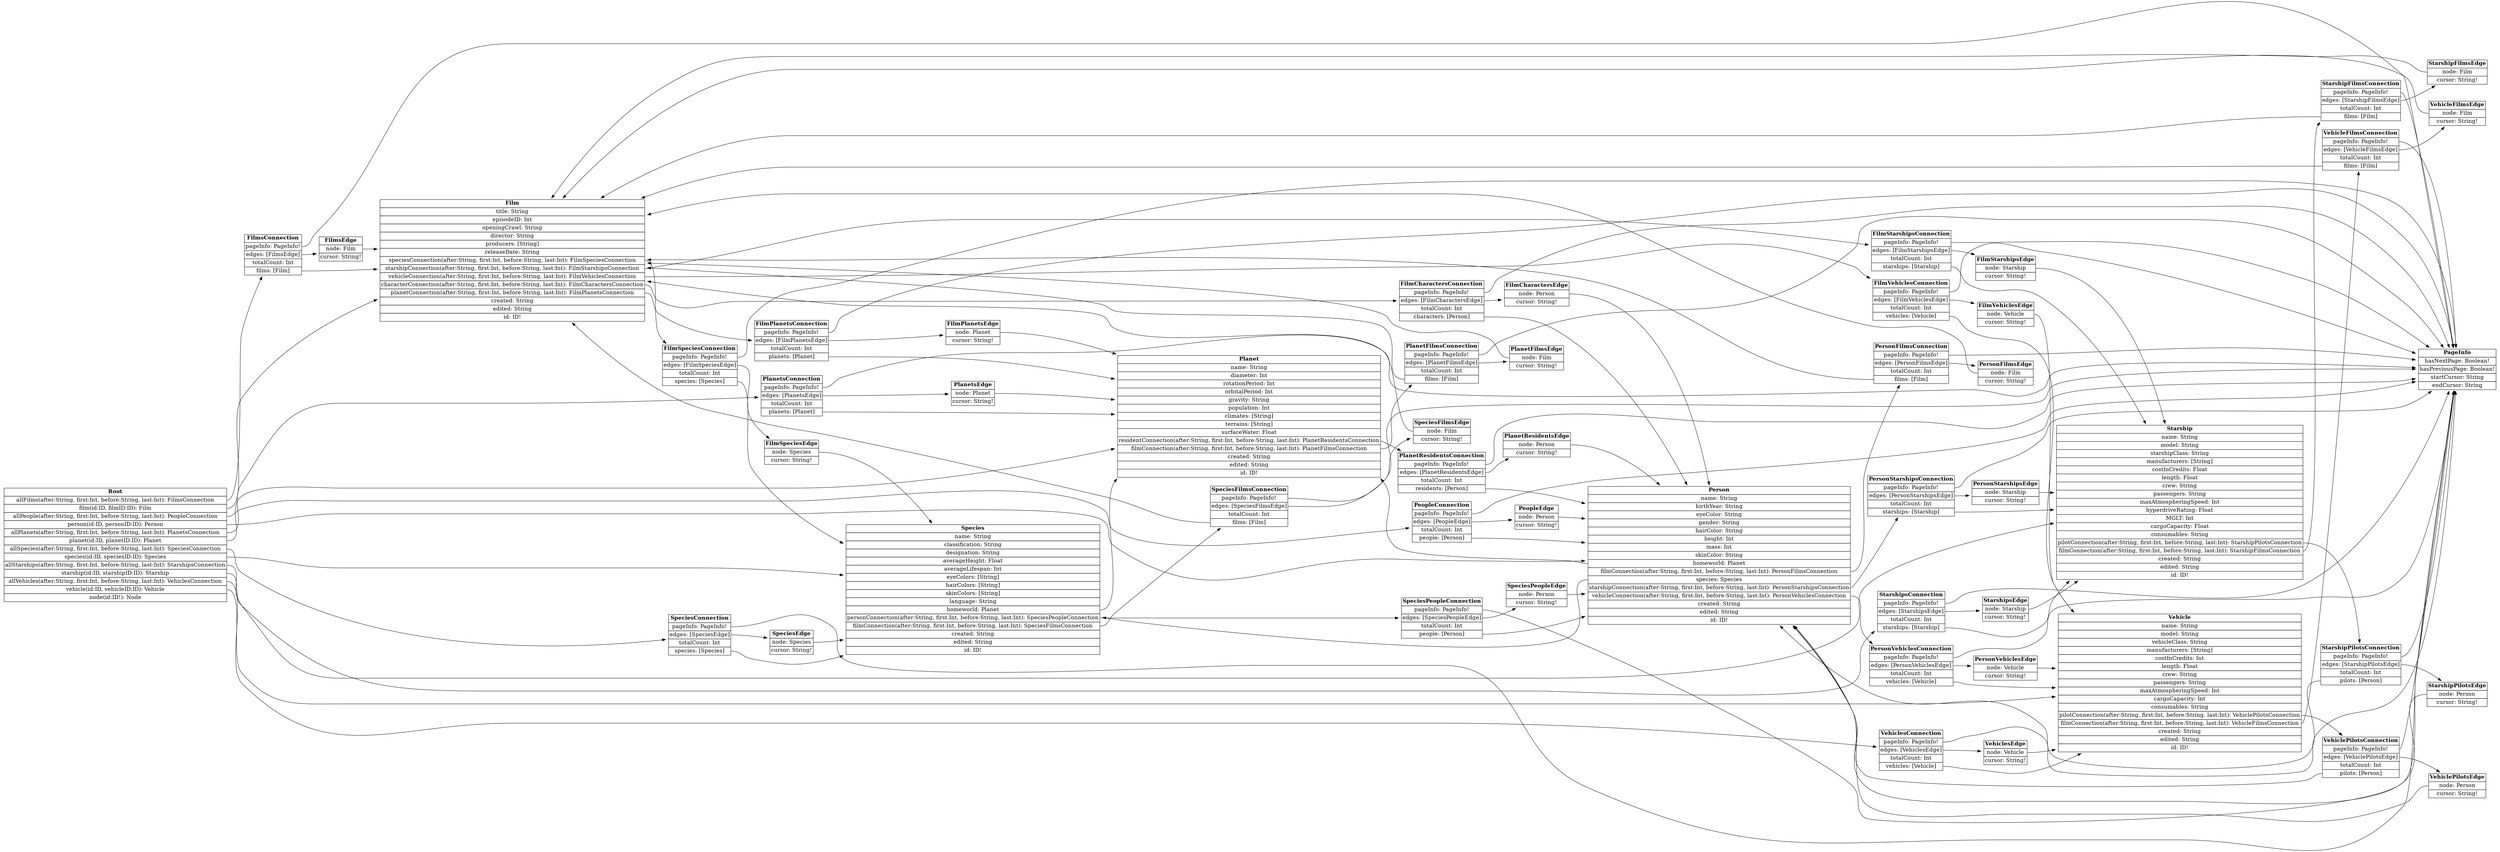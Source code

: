 digraph erd {
graph [
  rankdir = "LR"
];
node [
  fontsize = "16"
  shape = "plaintext"
];
edge [
];
Root [label=<<TABLE BORDER="0" CELLBORDER="1" CELLSPACING="0"><TR><TD><B>Root</B></TD></TR><TR><TD PORT="allFilmsport">allFilms(after:String, first:Int, before:String, last:Int): FilmsConnection</TD></TR>,<TR><TD PORT="filmport">film(id:ID, filmID:ID): Film</TD></TR>,<TR><TD PORT="allPeopleport">allPeople(after:String, first:Int, before:String, last:Int): PeopleConnection</TD></TR>,<TR><TD PORT="personport">person(id:ID, personID:ID): Person</TD></TR>,<TR><TD PORT="allPlanetsport">allPlanets(after:String, first:Int, before:String, last:Int): PlanetsConnection</TD></TR>,<TR><TD PORT="planetport">planet(id:ID, planetID:ID): Planet</TD></TR>,<TR><TD PORT="allSpeciesport">allSpecies(after:String, first:Int, before:String, last:Int): SpeciesConnection</TD></TR>,<TR><TD PORT="speciesport">species(id:ID, speciesID:ID): Species</TD></TR>,<TR><TD PORT="allStarshipsport">allStarships(after:String, first:Int, before:String, last:Int): StarshipsConnection</TD></TR>,<TR><TD PORT="starshipport">starship(id:ID, starshipID:ID): Starship</TD></TR>,<TR><TD PORT="allVehiclesport">allVehicles(after:String, first:Int, before:String, last:Int): VehiclesConnection</TD></TR>,<TR><TD PORT="vehicleport">vehicle(id:ID, vehicleID:ID): Vehicle</TD></TR>,<TR><TD PORT="nodeport">node(id:ID!): Node</TD></TR></TABLE>>];
FilmsConnection [label=<<TABLE BORDER="0" CELLBORDER="1" CELLSPACING="0"><TR><TD><B>FilmsConnection</B></TD></TR><TR><TD PORT="pageInfoport">pageInfo: PageInfo!</TD></TR>,<TR><TD PORT="edgesport">edges: [FilmsEdge]</TD></TR>,<TR><TD PORT="totalCountport">totalCount: Int</TD></TR>,<TR><TD PORT="filmsport">films: [Film]</TD></TR></TABLE>>];
Film [label=<<TABLE BORDER="0" CELLBORDER="1" CELLSPACING="0"><TR><TD><B>Film</B></TD></TR><TR><TD PORT="titleport">title: String</TD></TR>,<TR><TD PORT="episodeIDport">episodeID: Int</TD></TR>,<TR><TD PORT="openingCrawlport">openingCrawl: String</TD></TR>,<TR><TD PORT="directorport">director: String</TD></TR>,<TR><TD PORT="producersport">producers: [String]</TD></TR>,<TR><TD PORT="releaseDateport">releaseDate: String</TD></TR>,<TR><TD PORT="speciesConnectionport">speciesConnection(after:String, first:Int, before:String, last:Int): FilmSpeciesConnection</TD></TR>,<TR><TD PORT="starshipConnectionport">starshipConnection(after:String, first:Int, before:String, last:Int): FilmStarshipsConnection</TD></TR>,<TR><TD PORT="vehicleConnectionport">vehicleConnection(after:String, first:Int, before:String, last:Int): FilmVehiclesConnection</TD></TR>,<TR><TD PORT="characterConnectionport">characterConnection(after:String, first:Int, before:String, last:Int): FilmCharactersConnection</TD></TR>,<TR><TD PORT="planetConnectionport">planetConnection(after:String, first:Int, before:String, last:Int): FilmPlanetsConnection</TD></TR>,<TR><TD PORT="createdport">created: String</TD></TR>,<TR><TD PORT="editedport">edited: String</TD></TR>,<TR><TD PORT="idport">id: ID!</TD></TR></TABLE>>];
PeopleConnection [label=<<TABLE BORDER="0" CELLBORDER="1" CELLSPACING="0"><TR><TD><B>PeopleConnection</B></TD></TR><TR><TD PORT="pageInfoport">pageInfo: PageInfo!</TD></TR>,<TR><TD PORT="edgesport">edges: [PeopleEdge]</TD></TR>,<TR><TD PORT="totalCountport">totalCount: Int</TD></TR>,<TR><TD PORT="peopleport">people: [Person]</TD></TR></TABLE>>];
Person [label=<<TABLE BORDER="0" CELLBORDER="1" CELLSPACING="0"><TR><TD><B>Person</B></TD></TR><TR><TD PORT="nameport">name: String</TD></TR>,<TR><TD PORT="birthYearport">birthYear: String</TD></TR>,<TR><TD PORT="eyeColorport">eyeColor: String</TD></TR>,<TR><TD PORT="genderport">gender: String</TD></TR>,<TR><TD PORT="hairColorport">hairColor: String</TD></TR>,<TR><TD PORT="heightport">height: Int</TD></TR>,<TR><TD PORT="massport">mass: Int</TD></TR>,<TR><TD PORT="skinColorport">skinColor: String</TD></TR>,<TR><TD PORT="homeworldport">homeworld: Planet</TD></TR>,<TR><TD PORT="filmConnectionport">filmConnection(after:String, first:Int, before:String, last:Int): PersonFilmsConnection</TD></TR>,<TR><TD PORT="speciesport">species: Species</TD></TR>,<TR><TD PORT="starshipConnectionport">starshipConnection(after:String, first:Int, before:String, last:Int): PersonStarshipsConnection</TD></TR>,<TR><TD PORT="vehicleConnectionport">vehicleConnection(after:String, first:Int, before:String, last:Int): PersonVehiclesConnection</TD></TR>,<TR><TD PORT="createdport">created: String</TD></TR>,<TR><TD PORT="editedport">edited: String</TD></TR>,<TR><TD PORT="idport">id: ID!</TD></TR></TABLE>>];
PlanetsConnection [label=<<TABLE BORDER="0" CELLBORDER="1" CELLSPACING="0"><TR><TD><B>PlanetsConnection</B></TD></TR><TR><TD PORT="pageInfoport">pageInfo: PageInfo!</TD></TR>,<TR><TD PORT="edgesport">edges: [PlanetsEdge]</TD></TR>,<TR><TD PORT="totalCountport">totalCount: Int</TD></TR>,<TR><TD PORT="planetsport">planets: [Planet]</TD></TR></TABLE>>];
Planet [label=<<TABLE BORDER="0" CELLBORDER="1" CELLSPACING="0"><TR><TD><B>Planet</B></TD></TR><TR><TD PORT="nameport">name: String</TD></TR>,<TR><TD PORT="diameterport">diameter: Int</TD></TR>,<TR><TD PORT="rotationPeriodport">rotationPeriod: Int</TD></TR>,<TR><TD PORT="orbitalPeriodport">orbitalPeriod: Int</TD></TR>,<TR><TD PORT="gravityport">gravity: String</TD></TR>,<TR><TD PORT="populationport">population: Int</TD></TR>,<TR><TD PORT="climatesport">climates: [String]</TD></TR>,<TR><TD PORT="terrainsport">terrains: [String]</TD></TR>,<TR><TD PORT="surfaceWaterport">surfaceWater: Float</TD></TR>,<TR><TD PORT="residentConnectionport">residentConnection(after:String, first:Int, before:String, last:Int): PlanetResidentsConnection</TD></TR>,<TR><TD PORT="filmConnectionport">filmConnection(after:String, first:Int, before:String, last:Int): PlanetFilmsConnection</TD></TR>,<TR><TD PORT="createdport">created: String</TD></TR>,<TR><TD PORT="editedport">edited: String</TD></TR>,<TR><TD PORT="idport">id: ID!</TD></TR></TABLE>>];
SpeciesConnection [label=<<TABLE BORDER="0" CELLBORDER="1" CELLSPACING="0"><TR><TD><B>SpeciesConnection</B></TD></TR><TR><TD PORT="pageInfoport">pageInfo: PageInfo!</TD></TR>,<TR><TD PORT="edgesport">edges: [SpeciesEdge]</TD></TR>,<TR><TD PORT="totalCountport">totalCount: Int</TD></TR>,<TR><TD PORT="speciesport">species: [Species]</TD></TR></TABLE>>];
Species [label=<<TABLE BORDER="0" CELLBORDER="1" CELLSPACING="0"><TR><TD><B>Species</B></TD></TR><TR><TD PORT="nameport">name: String</TD></TR>,<TR><TD PORT="classificationport">classification: String</TD></TR>,<TR><TD PORT="designationport">designation: String</TD></TR>,<TR><TD PORT="averageHeightport">averageHeight: Float</TD></TR>,<TR><TD PORT="averageLifespanport">averageLifespan: Int</TD></TR>,<TR><TD PORT="eyeColorsport">eyeColors: [String]</TD></TR>,<TR><TD PORT="hairColorsport">hairColors: [String]</TD></TR>,<TR><TD PORT="skinColorsport">skinColors: [String]</TD></TR>,<TR><TD PORT="languageport">language: String</TD></TR>,<TR><TD PORT="homeworldport">homeworld: Planet</TD></TR>,<TR><TD PORT="personConnectionport">personConnection(after:String, first:Int, before:String, last:Int): SpeciesPeopleConnection</TD></TR>,<TR><TD PORT="filmConnectionport">filmConnection(after:String, first:Int, before:String, last:Int): SpeciesFilmsConnection</TD></TR>,<TR><TD PORT="createdport">created: String</TD></TR>,<TR><TD PORT="editedport">edited: String</TD></TR>,<TR><TD PORT="idport">id: ID!</TD></TR></TABLE>>];
StarshipsConnection [label=<<TABLE BORDER="0" CELLBORDER="1" CELLSPACING="0"><TR><TD><B>StarshipsConnection</B></TD></TR><TR><TD PORT="pageInfoport">pageInfo: PageInfo!</TD></TR>,<TR><TD PORT="edgesport">edges: [StarshipsEdge]</TD></TR>,<TR><TD PORT="totalCountport">totalCount: Int</TD></TR>,<TR><TD PORT="starshipsport">starships: [Starship]</TD></TR></TABLE>>];
Starship [label=<<TABLE BORDER="0" CELLBORDER="1" CELLSPACING="0"><TR><TD><B>Starship</B></TD></TR><TR><TD PORT="nameport">name: String</TD></TR>,<TR><TD PORT="modelport">model: String</TD></TR>,<TR><TD PORT="starshipClassport">starshipClass: String</TD></TR>,<TR><TD PORT="manufacturersport">manufacturers: [String]</TD></TR>,<TR><TD PORT="costInCreditsport">costInCredits: Float</TD></TR>,<TR><TD PORT="lengthport">length: Float</TD></TR>,<TR><TD PORT="crewport">crew: String</TD></TR>,<TR><TD PORT="passengersport">passengers: String</TD></TR>,<TR><TD PORT="maxAtmospheringSpeedport">maxAtmospheringSpeed: Int</TD></TR>,<TR><TD PORT="hyperdriveRatingport">hyperdriveRating: Float</TD></TR>,<TR><TD PORT="MGLTport">MGLT: Int</TD></TR>,<TR><TD PORT="cargoCapacityport">cargoCapacity: Float</TD></TR>,<TR><TD PORT="consumablesport">consumables: String</TD></TR>,<TR><TD PORT="pilotConnectionport">pilotConnection(after:String, first:Int, before:String, last:Int): StarshipPilotsConnection</TD></TR>,<TR><TD PORT="filmConnectionport">filmConnection(after:String, first:Int, before:String, last:Int): StarshipFilmsConnection</TD></TR>,<TR><TD PORT="createdport">created: String</TD></TR>,<TR><TD PORT="editedport">edited: String</TD></TR>,<TR><TD PORT="idport">id: ID!</TD></TR></TABLE>>];
VehiclesConnection [label=<<TABLE BORDER="0" CELLBORDER="1" CELLSPACING="0"><TR><TD><B>VehiclesConnection</B></TD></TR><TR><TD PORT="pageInfoport">pageInfo: PageInfo!</TD></TR>,<TR><TD PORT="edgesport">edges: [VehiclesEdge]</TD></TR>,<TR><TD PORT="totalCountport">totalCount: Int</TD></TR>,<TR><TD PORT="vehiclesport">vehicles: [Vehicle]</TD></TR></TABLE>>];
Vehicle [label=<<TABLE BORDER="0" CELLBORDER="1" CELLSPACING="0"><TR><TD><B>Vehicle</B></TD></TR><TR><TD PORT="nameport">name: String</TD></TR>,<TR><TD PORT="modelport">model: String</TD></TR>,<TR><TD PORT="vehicleClassport">vehicleClass: String</TD></TR>,<TR><TD PORT="manufacturersport">manufacturers: [String]</TD></TR>,<TR><TD PORT="costInCreditsport">costInCredits: Int</TD></TR>,<TR><TD PORT="lengthport">length: Float</TD></TR>,<TR><TD PORT="crewport">crew: String</TD></TR>,<TR><TD PORT="passengersport">passengers: String</TD></TR>,<TR><TD PORT="maxAtmospheringSpeedport">maxAtmospheringSpeed: Int</TD></TR>,<TR><TD PORT="cargoCapacityport">cargoCapacity: Int</TD></TR>,<TR><TD PORT="consumablesport">consumables: String</TD></TR>,<TR><TD PORT="pilotConnectionport">pilotConnection(after:String, first:Int, before:String, last:Int): VehiclePilotsConnection</TD></TR>,<TR><TD PORT="filmConnectionport">filmConnection(after:String, first:Int, before:String, last:Int): VehicleFilmsConnection</TD></TR>,<TR><TD PORT="createdport">created: String</TD></TR>,<TR><TD PORT="editedport">edited: String</TD></TR>,<TR><TD PORT="idport">id: ID!</TD></TR></TABLE>>];
PageInfo [label=<<TABLE BORDER="0" CELLBORDER="1" CELLSPACING="0"><TR><TD><B>PageInfo</B></TD></TR><TR><TD PORT="hasNextPageport">hasNextPage: Boolean!</TD></TR>,<TR><TD PORT="hasPreviousPageport">hasPreviousPage: Boolean!</TD></TR>,<TR><TD PORT="startCursorport">startCursor: String</TD></TR>,<TR><TD PORT="endCursorport">endCursor: String</TD></TR></TABLE>>];
FilmsEdge [label=<<TABLE BORDER="0" CELLBORDER="1" CELLSPACING="0"><TR><TD><B>FilmsEdge</B></TD></TR><TR><TD PORT="nodeport">node: Film</TD></TR>,<TR><TD PORT="cursorport">cursor: String!</TD></TR></TABLE>>];
FilmSpeciesConnection [label=<<TABLE BORDER="0" CELLBORDER="1" CELLSPACING="0"><TR><TD><B>FilmSpeciesConnection</B></TD></TR><TR><TD PORT="pageInfoport">pageInfo: PageInfo!</TD></TR>,<TR><TD PORT="edgesport">edges: [FilmSpeciesEdge]</TD></TR>,<TR><TD PORT="totalCountport">totalCount: Int</TD></TR>,<TR><TD PORT="speciesport">species: [Species]</TD></TR></TABLE>>];
FilmStarshipsConnection [label=<<TABLE BORDER="0" CELLBORDER="1" CELLSPACING="0"><TR><TD><B>FilmStarshipsConnection</B></TD></TR><TR><TD PORT="pageInfoport">pageInfo: PageInfo!</TD></TR>,<TR><TD PORT="edgesport">edges: [FilmStarshipsEdge]</TD></TR>,<TR><TD PORT="totalCountport">totalCount: Int</TD></TR>,<TR><TD PORT="starshipsport">starships: [Starship]</TD></TR></TABLE>>];
FilmVehiclesConnection [label=<<TABLE BORDER="0" CELLBORDER="1" CELLSPACING="0"><TR><TD><B>FilmVehiclesConnection</B></TD></TR><TR><TD PORT="pageInfoport">pageInfo: PageInfo!</TD></TR>,<TR><TD PORT="edgesport">edges: [FilmVehiclesEdge]</TD></TR>,<TR><TD PORT="totalCountport">totalCount: Int</TD></TR>,<TR><TD PORT="vehiclesport">vehicles: [Vehicle]</TD></TR></TABLE>>];
FilmCharactersConnection [label=<<TABLE BORDER="0" CELLBORDER="1" CELLSPACING="0"><TR><TD><B>FilmCharactersConnection</B></TD></TR><TR><TD PORT="pageInfoport">pageInfo: PageInfo!</TD></TR>,<TR><TD PORT="edgesport">edges: [FilmCharactersEdge]</TD></TR>,<TR><TD PORT="totalCountport">totalCount: Int</TD></TR>,<TR><TD PORT="charactersport">characters: [Person]</TD></TR></TABLE>>];
FilmPlanetsConnection [label=<<TABLE BORDER="0" CELLBORDER="1" CELLSPACING="0"><TR><TD><B>FilmPlanetsConnection</B></TD></TR><TR><TD PORT="pageInfoport">pageInfo: PageInfo!</TD></TR>,<TR><TD PORT="edgesport">edges: [FilmPlanetsEdge]</TD></TR>,<TR><TD PORT="totalCountport">totalCount: Int</TD></TR>,<TR><TD PORT="planetsport">planets: [Planet]</TD></TR></TABLE>>];
PeopleEdge [label=<<TABLE BORDER="0" CELLBORDER="1" CELLSPACING="0"><TR><TD><B>PeopleEdge</B></TD></TR><TR><TD PORT="nodeport">node: Person</TD></TR>,<TR><TD PORT="cursorport">cursor: String!</TD></TR></TABLE>>];
PersonFilmsConnection [label=<<TABLE BORDER="0" CELLBORDER="1" CELLSPACING="0"><TR><TD><B>PersonFilmsConnection</B></TD></TR><TR><TD PORT="pageInfoport">pageInfo: PageInfo!</TD></TR>,<TR><TD PORT="edgesport">edges: [PersonFilmsEdge]</TD></TR>,<TR><TD PORT="totalCountport">totalCount: Int</TD></TR>,<TR><TD PORT="filmsport">films: [Film]</TD></TR></TABLE>>];
PersonStarshipsConnection [label=<<TABLE BORDER="0" CELLBORDER="1" CELLSPACING="0"><TR><TD><B>PersonStarshipsConnection</B></TD></TR><TR><TD PORT="pageInfoport">pageInfo: PageInfo!</TD></TR>,<TR><TD PORT="edgesport">edges: [PersonStarshipsEdge]</TD></TR>,<TR><TD PORT="totalCountport">totalCount: Int</TD></TR>,<TR><TD PORT="starshipsport">starships: [Starship]</TD></TR></TABLE>>];
PersonVehiclesConnection [label=<<TABLE BORDER="0" CELLBORDER="1" CELLSPACING="0"><TR><TD><B>PersonVehiclesConnection</B></TD></TR><TR><TD PORT="pageInfoport">pageInfo: PageInfo!</TD></TR>,<TR><TD PORT="edgesport">edges: [PersonVehiclesEdge]</TD></TR>,<TR><TD PORT="totalCountport">totalCount: Int</TD></TR>,<TR><TD PORT="vehiclesport">vehicles: [Vehicle]</TD></TR></TABLE>>];
PlanetsEdge [label=<<TABLE BORDER="0" CELLBORDER="1" CELLSPACING="0"><TR><TD><B>PlanetsEdge</B></TD></TR><TR><TD PORT="nodeport">node: Planet</TD></TR>,<TR><TD PORT="cursorport">cursor: String!</TD></TR></TABLE>>];
PlanetResidentsConnection [label=<<TABLE BORDER="0" CELLBORDER="1" CELLSPACING="0"><TR><TD><B>PlanetResidentsConnection</B></TD></TR><TR><TD PORT="pageInfoport">pageInfo: PageInfo!</TD></TR>,<TR><TD PORT="edgesport">edges: [PlanetResidentsEdge]</TD></TR>,<TR><TD PORT="totalCountport">totalCount: Int</TD></TR>,<TR><TD PORT="residentsport">residents: [Person]</TD></TR></TABLE>>];
PlanetFilmsConnection [label=<<TABLE BORDER="0" CELLBORDER="1" CELLSPACING="0"><TR><TD><B>PlanetFilmsConnection</B></TD></TR><TR><TD PORT="pageInfoport">pageInfo: PageInfo!</TD></TR>,<TR><TD PORT="edgesport">edges: [PlanetFilmsEdge]</TD></TR>,<TR><TD PORT="totalCountport">totalCount: Int</TD></TR>,<TR><TD PORT="filmsport">films: [Film]</TD></TR></TABLE>>];
SpeciesEdge [label=<<TABLE BORDER="0" CELLBORDER="1" CELLSPACING="0"><TR><TD><B>SpeciesEdge</B></TD></TR><TR><TD PORT="nodeport">node: Species</TD></TR>,<TR><TD PORT="cursorport">cursor: String!</TD></TR></TABLE>>];
SpeciesPeopleConnection [label=<<TABLE BORDER="0" CELLBORDER="1" CELLSPACING="0"><TR><TD><B>SpeciesPeopleConnection</B></TD></TR><TR><TD PORT="pageInfoport">pageInfo: PageInfo!</TD></TR>,<TR><TD PORT="edgesport">edges: [SpeciesPeopleEdge]</TD></TR>,<TR><TD PORT="totalCountport">totalCount: Int</TD></TR>,<TR><TD PORT="peopleport">people: [Person]</TD></TR></TABLE>>];
SpeciesFilmsConnection [label=<<TABLE BORDER="0" CELLBORDER="1" CELLSPACING="0"><TR><TD><B>SpeciesFilmsConnection</B></TD></TR><TR><TD PORT="pageInfoport">pageInfo: PageInfo!</TD></TR>,<TR><TD PORT="edgesport">edges: [SpeciesFilmsEdge]</TD></TR>,<TR><TD PORT="totalCountport">totalCount: Int</TD></TR>,<TR><TD PORT="filmsport">films: [Film]</TD></TR></TABLE>>];
StarshipsEdge [label=<<TABLE BORDER="0" CELLBORDER="1" CELLSPACING="0"><TR><TD><B>StarshipsEdge</B></TD></TR><TR><TD PORT="nodeport">node: Starship</TD></TR>,<TR><TD PORT="cursorport">cursor: String!</TD></TR></TABLE>>];
StarshipPilotsConnection [label=<<TABLE BORDER="0" CELLBORDER="1" CELLSPACING="0"><TR><TD><B>StarshipPilotsConnection</B></TD></TR><TR><TD PORT="pageInfoport">pageInfo: PageInfo!</TD></TR>,<TR><TD PORT="edgesport">edges: [StarshipPilotsEdge]</TD></TR>,<TR><TD PORT="totalCountport">totalCount: Int</TD></TR>,<TR><TD PORT="pilotsport">pilots: [Person]</TD></TR></TABLE>>];
StarshipFilmsConnection [label=<<TABLE BORDER="0" CELLBORDER="1" CELLSPACING="0"><TR><TD><B>StarshipFilmsConnection</B></TD></TR><TR><TD PORT="pageInfoport">pageInfo: PageInfo!</TD></TR>,<TR><TD PORT="edgesport">edges: [StarshipFilmsEdge]</TD></TR>,<TR><TD PORT="totalCountport">totalCount: Int</TD></TR>,<TR><TD PORT="filmsport">films: [Film]</TD></TR></TABLE>>];
VehiclesEdge [label=<<TABLE BORDER="0" CELLBORDER="1" CELLSPACING="0"><TR><TD><B>VehiclesEdge</B></TD></TR><TR><TD PORT="nodeport">node: Vehicle</TD></TR>,<TR><TD PORT="cursorport">cursor: String!</TD></TR></TABLE>>];
VehiclePilotsConnection [label=<<TABLE BORDER="0" CELLBORDER="1" CELLSPACING="0"><TR><TD><B>VehiclePilotsConnection</B></TD></TR><TR><TD PORT="pageInfoport">pageInfo: PageInfo!</TD></TR>,<TR><TD PORT="edgesport">edges: [VehiclePilotsEdge]</TD></TR>,<TR><TD PORT="totalCountport">totalCount: Int</TD></TR>,<TR><TD PORT="pilotsport">pilots: [Person]</TD></TR></TABLE>>];
VehicleFilmsConnection [label=<<TABLE BORDER="0" CELLBORDER="1" CELLSPACING="0"><TR><TD><B>VehicleFilmsConnection</B></TD></TR><TR><TD PORT="pageInfoport">pageInfo: PageInfo!</TD></TR>,<TR><TD PORT="edgesport">edges: [VehicleFilmsEdge]</TD></TR>,<TR><TD PORT="totalCountport">totalCount: Int</TD></TR>,<TR><TD PORT="filmsport">films: [Film]</TD></TR></TABLE>>];
FilmSpeciesEdge [label=<<TABLE BORDER="0" CELLBORDER="1" CELLSPACING="0"><TR><TD><B>FilmSpeciesEdge</B></TD></TR><TR><TD PORT="nodeport">node: Species</TD></TR>,<TR><TD PORT="cursorport">cursor: String!</TD></TR></TABLE>>];
FilmStarshipsEdge [label=<<TABLE BORDER="0" CELLBORDER="1" CELLSPACING="0"><TR><TD><B>FilmStarshipsEdge</B></TD></TR><TR><TD PORT="nodeport">node: Starship</TD></TR>,<TR><TD PORT="cursorport">cursor: String!</TD></TR></TABLE>>];
FilmVehiclesEdge [label=<<TABLE BORDER="0" CELLBORDER="1" CELLSPACING="0"><TR><TD><B>FilmVehiclesEdge</B></TD></TR><TR><TD PORT="nodeport">node: Vehicle</TD></TR>,<TR><TD PORT="cursorport">cursor: String!</TD></TR></TABLE>>];
FilmCharactersEdge [label=<<TABLE BORDER="0" CELLBORDER="1" CELLSPACING="0"><TR><TD><B>FilmCharactersEdge</B></TD></TR><TR><TD PORT="nodeport">node: Person</TD></TR>,<TR><TD PORT="cursorport">cursor: String!</TD></TR></TABLE>>];
FilmPlanetsEdge [label=<<TABLE BORDER="0" CELLBORDER="1" CELLSPACING="0"><TR><TD><B>FilmPlanetsEdge</B></TD></TR><TR><TD PORT="nodeport">node: Planet</TD></TR>,<TR><TD PORT="cursorport">cursor: String!</TD></TR></TABLE>>];
PersonFilmsEdge [label=<<TABLE BORDER="0" CELLBORDER="1" CELLSPACING="0"><TR><TD><B>PersonFilmsEdge</B></TD></TR><TR><TD PORT="nodeport">node: Film</TD></TR>,<TR><TD PORT="cursorport">cursor: String!</TD></TR></TABLE>>];
PersonStarshipsEdge [label=<<TABLE BORDER="0" CELLBORDER="1" CELLSPACING="0"><TR><TD><B>PersonStarshipsEdge</B></TD></TR><TR><TD PORT="nodeport">node: Starship</TD></TR>,<TR><TD PORT="cursorport">cursor: String!</TD></TR></TABLE>>];
PersonVehiclesEdge [label=<<TABLE BORDER="0" CELLBORDER="1" CELLSPACING="0"><TR><TD><B>PersonVehiclesEdge</B></TD></TR><TR><TD PORT="nodeport">node: Vehicle</TD></TR>,<TR><TD PORT="cursorport">cursor: String!</TD></TR></TABLE>>];
PlanetResidentsEdge [label=<<TABLE BORDER="0" CELLBORDER="1" CELLSPACING="0"><TR><TD><B>PlanetResidentsEdge</B></TD></TR><TR><TD PORT="nodeport">node: Person</TD></TR>,<TR><TD PORT="cursorport">cursor: String!</TD></TR></TABLE>>];
PlanetFilmsEdge [label=<<TABLE BORDER="0" CELLBORDER="1" CELLSPACING="0"><TR><TD><B>PlanetFilmsEdge</B></TD></TR><TR><TD PORT="nodeport">node: Film</TD></TR>,<TR><TD PORT="cursorport">cursor: String!</TD></TR></TABLE>>];
SpeciesPeopleEdge [label=<<TABLE BORDER="0" CELLBORDER="1" CELLSPACING="0"><TR><TD><B>SpeciesPeopleEdge</B></TD></TR><TR><TD PORT="nodeport">node: Person</TD></TR>,<TR><TD PORT="cursorport">cursor: String!</TD></TR></TABLE>>];
SpeciesFilmsEdge [label=<<TABLE BORDER="0" CELLBORDER="1" CELLSPACING="0"><TR><TD><B>SpeciesFilmsEdge</B></TD></TR><TR><TD PORT="nodeport">node: Film</TD></TR>,<TR><TD PORT="cursorport">cursor: String!</TD></TR></TABLE>>];
StarshipPilotsEdge [label=<<TABLE BORDER="0" CELLBORDER="1" CELLSPACING="0"><TR><TD><B>StarshipPilotsEdge</B></TD></TR><TR><TD PORT="nodeport">node: Person</TD></TR>,<TR><TD PORT="cursorport">cursor: String!</TD></TR></TABLE>>];
StarshipFilmsEdge [label=<<TABLE BORDER="0" CELLBORDER="1" CELLSPACING="0"><TR><TD><B>StarshipFilmsEdge</B></TD></TR><TR><TD PORT="nodeport">node: Film</TD></TR>,<TR><TD PORT="cursorport">cursor: String!</TD></TR></TABLE>>];
VehiclePilotsEdge [label=<<TABLE BORDER="0" CELLBORDER="1" CELLSPACING="0"><TR><TD><B>VehiclePilotsEdge</B></TD></TR><TR><TD PORT="nodeport">node: Person</TD></TR>,<TR><TD PORT="cursorport">cursor: String!</TD></TR></TABLE>>];
VehicleFilmsEdge [label=<<TABLE BORDER="0" CELLBORDER="1" CELLSPACING="0"><TR><TD><B>VehicleFilmsEdge</B></TD></TR><TR><TD PORT="nodeport">node: Film</TD></TR>,<TR><TD PORT="cursorport">cursor: String!</TD></TR></TABLE>>];

Root:allFilmsport -> FilmsConnection
Root:filmport -> Film
Root:allPeopleport -> PeopleConnection
Root:personport -> Person
Root:allPlanetsport -> PlanetsConnection
Root:planetport -> Planet
Root:allSpeciesport -> SpeciesConnection
Root:speciesport -> Species
Root:allStarshipsport -> StarshipsConnection
Root:starshipport -> Starship
Root:allVehiclesport -> VehiclesConnection
Root:vehicleport -> Vehicle
FilmsConnection:pageInfoport -> PageInfo
FilmsConnection:edgesport -> FilmsEdge
FilmsConnection:filmsport -> Film
Film:speciesConnectionport -> FilmSpeciesConnection
Film:starshipConnectionport -> FilmStarshipsConnection
Film:vehicleConnectionport -> FilmVehiclesConnection
Film:characterConnectionport -> FilmCharactersConnection
Film:planetConnectionport -> FilmPlanetsConnection
PeopleConnection:pageInfoport -> PageInfo
PeopleConnection:edgesport -> PeopleEdge
PeopleConnection:peopleport -> Person
Person:homeworldport -> Planet
Person:filmConnectionport -> PersonFilmsConnection
Person:speciesport -> Species
Person:starshipConnectionport -> PersonStarshipsConnection
Person:vehicleConnectionport -> PersonVehiclesConnection
PlanetsConnection:pageInfoport -> PageInfo
PlanetsConnection:edgesport -> PlanetsEdge
PlanetsConnection:planetsport -> Planet
Planet:residentConnectionport -> PlanetResidentsConnection
Planet:filmConnectionport -> PlanetFilmsConnection
SpeciesConnection:pageInfoport -> PageInfo
SpeciesConnection:edgesport -> SpeciesEdge
SpeciesConnection:speciesport -> Species
Species:homeworldport -> Planet
Species:personConnectionport -> SpeciesPeopleConnection
Species:filmConnectionport -> SpeciesFilmsConnection
StarshipsConnection:pageInfoport -> PageInfo
StarshipsConnection:edgesport -> StarshipsEdge
StarshipsConnection:starshipsport -> Starship
Starship:pilotConnectionport -> StarshipPilotsConnection
Starship:filmConnectionport -> StarshipFilmsConnection
VehiclesConnection:pageInfoport -> PageInfo
VehiclesConnection:edgesport -> VehiclesEdge
VehiclesConnection:vehiclesport -> Vehicle
Vehicle:pilotConnectionport -> VehiclePilotsConnection
Vehicle:filmConnectionport -> VehicleFilmsConnection
FilmsEdge:nodeport -> Film
FilmSpeciesConnection:pageInfoport -> PageInfo
FilmSpeciesConnection:edgesport -> FilmSpeciesEdge
FilmSpeciesConnection:speciesport -> Species
FilmStarshipsConnection:pageInfoport -> PageInfo
FilmStarshipsConnection:edgesport -> FilmStarshipsEdge
FilmStarshipsConnection:starshipsport -> Starship
FilmVehiclesConnection:pageInfoport -> PageInfo
FilmVehiclesConnection:edgesport -> FilmVehiclesEdge
FilmVehiclesConnection:vehiclesport -> Vehicle
FilmCharactersConnection:pageInfoport -> PageInfo
FilmCharactersConnection:edgesport -> FilmCharactersEdge
FilmCharactersConnection:charactersport -> Person
FilmPlanetsConnection:pageInfoport -> PageInfo
FilmPlanetsConnection:edgesport -> FilmPlanetsEdge
FilmPlanetsConnection:planetsport -> Planet
PeopleEdge:nodeport -> Person
PersonFilmsConnection:pageInfoport -> PageInfo
PersonFilmsConnection:edgesport -> PersonFilmsEdge
PersonFilmsConnection:filmsport -> Film
PersonStarshipsConnection:pageInfoport -> PageInfo
PersonStarshipsConnection:edgesport -> PersonStarshipsEdge
PersonStarshipsConnection:starshipsport -> Starship
PersonVehiclesConnection:pageInfoport -> PageInfo
PersonVehiclesConnection:edgesport -> PersonVehiclesEdge
PersonVehiclesConnection:vehiclesport -> Vehicle
PlanetsEdge:nodeport -> Planet
PlanetResidentsConnection:pageInfoport -> PageInfo
PlanetResidentsConnection:edgesport -> PlanetResidentsEdge
PlanetResidentsConnection:residentsport -> Person
PlanetFilmsConnection:pageInfoport -> PageInfo
PlanetFilmsConnection:edgesport -> PlanetFilmsEdge
PlanetFilmsConnection:filmsport -> Film
SpeciesEdge:nodeport -> Species
SpeciesPeopleConnection:pageInfoport -> PageInfo
SpeciesPeopleConnection:edgesport -> SpeciesPeopleEdge
SpeciesPeopleConnection:peopleport -> Person
SpeciesFilmsConnection:pageInfoport -> PageInfo
SpeciesFilmsConnection:edgesport -> SpeciesFilmsEdge
SpeciesFilmsConnection:filmsport -> Film
StarshipsEdge:nodeport -> Starship
StarshipPilotsConnection:pageInfoport -> PageInfo
StarshipPilotsConnection:edgesport -> StarshipPilotsEdge
StarshipPilotsConnection:pilotsport -> Person
StarshipFilmsConnection:pageInfoport -> PageInfo
StarshipFilmsConnection:edgesport -> StarshipFilmsEdge
StarshipFilmsConnection:filmsport -> Film
VehiclesEdge:nodeport -> Vehicle
VehiclePilotsConnection:pageInfoport -> PageInfo
VehiclePilotsConnection:edgesport -> VehiclePilotsEdge
VehiclePilotsConnection:pilotsport -> Person
VehicleFilmsConnection:pageInfoport -> PageInfo
VehicleFilmsConnection:edgesport -> VehicleFilmsEdge
VehicleFilmsConnection:filmsport -> Film
FilmSpeciesEdge:nodeport -> Species
FilmStarshipsEdge:nodeport -> Starship
FilmVehiclesEdge:nodeport -> Vehicle
FilmCharactersEdge:nodeport -> Person
FilmPlanetsEdge:nodeport -> Planet
PersonFilmsEdge:nodeport -> Film
PersonStarshipsEdge:nodeport -> Starship
PersonVehiclesEdge:nodeport -> Vehicle
PlanetResidentsEdge:nodeport -> Person
PlanetFilmsEdge:nodeport -> Film
SpeciesPeopleEdge:nodeport -> Person
SpeciesFilmsEdge:nodeport -> Film
StarshipPilotsEdge:nodeport -> Person
StarshipFilmsEdge:nodeport -> Film
VehiclePilotsEdge:nodeport -> Person
VehicleFilmsEdge:nodeport -> Film
}
